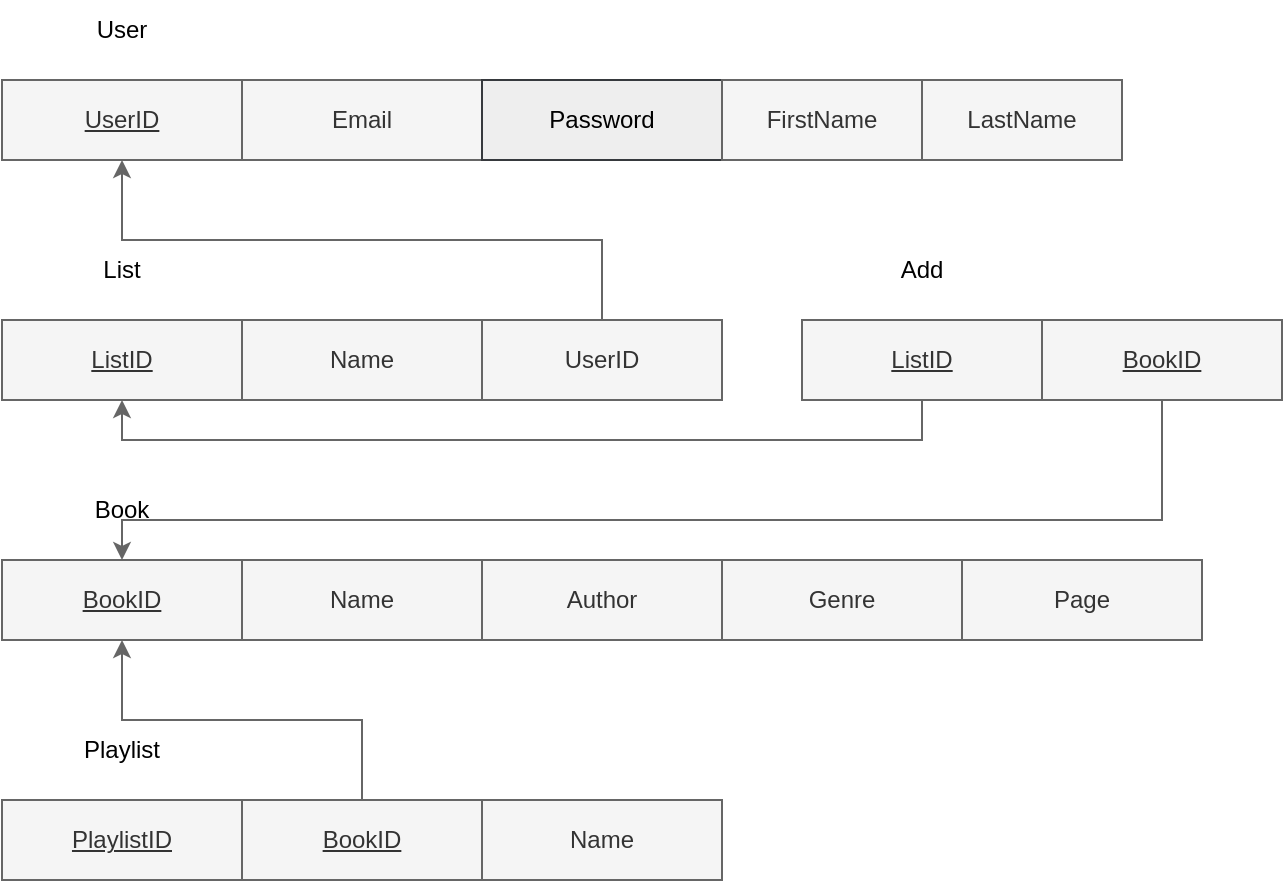 <mxfile version="21.7.4" type="github">
  <diagram name="Página-1" id="8em8w8y3VOQJkTMZPaJ-">
    <mxGraphModel dx="987" dy="525" grid="1" gridSize="10" guides="1" tooltips="1" connect="1" arrows="1" fold="1" page="1" pageScale="1" pageWidth="827" pageHeight="1169" math="0" shadow="0">
      <root>
        <mxCell id="0" />
        <mxCell id="1" parent="0" />
        <mxCell id="TRQr2jrMH7pnlZeJg-85-1" value="&lt;u&gt;UserID&lt;/u&gt;" style="rounded=0;whiteSpace=wrap;html=1;fillColor=#f5f5f5;fontColor=#333333;strokeColor=#666666;" vertex="1" parent="1">
          <mxGeometry x="93" y="160" width="120" height="40" as="geometry" />
        </mxCell>
        <mxCell id="TRQr2jrMH7pnlZeJg-85-9" value="Email" style="rounded=0;whiteSpace=wrap;html=1;fillColor=#f5f5f5;fontColor=#333333;strokeColor=#666666;" vertex="1" parent="1">
          <mxGeometry x="213" y="160" width="120" height="40" as="geometry" />
        </mxCell>
        <mxCell id="TRQr2jrMH7pnlZeJg-85-10" value="User" style="text;html=1;align=center;verticalAlign=middle;whiteSpace=wrap;rounded=0;" vertex="1" parent="1">
          <mxGeometry x="93" y="120" width="120" height="30" as="geometry" />
        </mxCell>
        <mxCell id="TRQr2jrMH7pnlZeJg-85-11" value="Password" style="rounded=0;whiteSpace=wrap;html=1;fillColor=#eeeeee;strokeColor=#36393d;" vertex="1" parent="1">
          <mxGeometry x="333" y="160" width="120" height="40" as="geometry" />
        </mxCell>
        <mxCell id="TRQr2jrMH7pnlZeJg-85-12" value="FirstName" style="rounded=0;whiteSpace=wrap;html=1;fillColor=#f5f5f5;fontColor=#333333;strokeColor=#666666;" vertex="1" parent="1">
          <mxGeometry x="453" y="160" width="100" height="40" as="geometry" />
        </mxCell>
        <mxCell id="TRQr2jrMH7pnlZeJg-85-13" value="LastName" style="rounded=0;whiteSpace=wrap;html=1;fillColor=#f5f5f5;fontColor=#333333;strokeColor=#666666;" vertex="1" parent="1">
          <mxGeometry x="553" y="160" width="100" height="40" as="geometry" />
        </mxCell>
        <mxCell id="TRQr2jrMH7pnlZeJg-85-15" value="&lt;u&gt;ListID&lt;/u&gt;" style="rounded=0;whiteSpace=wrap;html=1;fillColor=#f5f5f5;fontColor=#333333;strokeColor=#666666;" vertex="1" parent="1">
          <mxGeometry x="93" y="280" width="120" height="40" as="geometry" />
        </mxCell>
        <mxCell id="TRQr2jrMH7pnlZeJg-85-16" value="Name" style="rounded=0;whiteSpace=wrap;html=1;fillColor=#f5f5f5;fontColor=#333333;strokeColor=#666666;" vertex="1" parent="1">
          <mxGeometry x="213" y="280" width="120" height="40" as="geometry" />
        </mxCell>
        <mxCell id="TRQr2jrMH7pnlZeJg-85-17" value="List" style="text;html=1;align=center;verticalAlign=middle;whiteSpace=wrap;rounded=0;" vertex="1" parent="1">
          <mxGeometry x="93" y="240" width="120" height="30" as="geometry" />
        </mxCell>
        <mxCell id="TRQr2jrMH7pnlZeJg-85-40" value="" style="edgeStyle=orthogonalEdgeStyle;rounded=0;orthogonalLoop=1;jettySize=auto;html=1;entryX=0.5;entryY=1;entryDx=0;entryDy=0;fillColor=#f5f5f5;strokeColor=#666666;" edge="1" parent="1" source="TRQr2jrMH7pnlZeJg-85-18" target="TRQr2jrMH7pnlZeJg-85-1">
          <mxGeometry relative="1" as="geometry">
            <mxPoint x="153" y="210" as="targetPoint" />
            <Array as="points">
              <mxPoint x="393" y="240" />
              <mxPoint x="153" y="240" />
            </Array>
          </mxGeometry>
        </mxCell>
        <mxCell id="TRQr2jrMH7pnlZeJg-85-18" value="UserID" style="rounded=0;whiteSpace=wrap;html=1;fillColor=#f5f5f5;fontColor=#333333;strokeColor=#666666;" vertex="1" parent="1">
          <mxGeometry x="333" y="280" width="120" height="40" as="geometry" />
        </mxCell>
        <mxCell id="TRQr2jrMH7pnlZeJg-85-21" value="&lt;u&gt;BookID&lt;/u&gt;" style="rounded=0;whiteSpace=wrap;html=1;fillColor=#f5f5f5;fontColor=#333333;strokeColor=#666666;" vertex="1" parent="1">
          <mxGeometry x="93" y="400" width="120" height="40" as="geometry" />
        </mxCell>
        <mxCell id="TRQr2jrMH7pnlZeJg-85-22" value="Name" style="rounded=0;whiteSpace=wrap;html=1;fillColor=#f5f5f5;fontColor=#333333;strokeColor=#666666;" vertex="1" parent="1">
          <mxGeometry x="213" y="400" width="120" height="40" as="geometry" />
        </mxCell>
        <mxCell id="TRQr2jrMH7pnlZeJg-85-23" value="Book" style="text;html=1;align=center;verticalAlign=middle;whiteSpace=wrap;rounded=0;" vertex="1" parent="1">
          <mxGeometry x="93" y="360" width="120" height="30" as="geometry" />
        </mxCell>
        <mxCell id="TRQr2jrMH7pnlZeJg-85-24" value="Author" style="rounded=0;whiteSpace=wrap;html=1;fillColor=#f5f5f5;fontColor=#333333;strokeColor=#666666;" vertex="1" parent="1">
          <mxGeometry x="333" y="400" width="120" height="40" as="geometry" />
        </mxCell>
        <mxCell id="TRQr2jrMH7pnlZeJg-85-25" value="Genre" style="rounded=0;whiteSpace=wrap;html=1;fillColor=#f5f5f5;fontColor=#333333;strokeColor=#666666;" vertex="1" parent="1">
          <mxGeometry x="453" y="400" width="120" height="40" as="geometry" />
        </mxCell>
        <mxCell id="TRQr2jrMH7pnlZeJg-85-26" value="Page" style="rounded=0;whiteSpace=wrap;html=1;fillColor=#f5f5f5;fontColor=#333333;strokeColor=#666666;" vertex="1" parent="1">
          <mxGeometry x="573" y="400" width="120" height="40" as="geometry" />
        </mxCell>
        <mxCell id="TRQr2jrMH7pnlZeJg-85-28" value="&lt;u&gt;PlaylistID&lt;/u&gt;" style="rounded=0;whiteSpace=wrap;html=1;fillColor=#f5f5f5;fontColor=#333333;strokeColor=#666666;" vertex="1" parent="1">
          <mxGeometry x="93" y="520" width="120" height="40" as="geometry" />
        </mxCell>
        <mxCell id="TRQr2jrMH7pnlZeJg-85-44" style="edgeStyle=orthogonalEdgeStyle;rounded=0;orthogonalLoop=1;jettySize=auto;html=1;entryX=0.5;entryY=1;entryDx=0;entryDy=0;fillColor=#f5f5f5;strokeColor=#666666;" edge="1" parent="1" source="TRQr2jrMH7pnlZeJg-85-29" target="TRQr2jrMH7pnlZeJg-85-21">
          <mxGeometry relative="1" as="geometry" />
        </mxCell>
        <mxCell id="TRQr2jrMH7pnlZeJg-85-29" value="&lt;u&gt;BookID&lt;/u&gt;" style="rounded=0;whiteSpace=wrap;html=1;fillColor=#f5f5f5;fontColor=#333333;strokeColor=#666666;" vertex="1" parent="1">
          <mxGeometry x="213" y="520" width="120" height="40" as="geometry" />
        </mxCell>
        <mxCell id="TRQr2jrMH7pnlZeJg-85-30" value="Playlist" style="text;html=1;align=center;verticalAlign=middle;whiteSpace=wrap;rounded=0;" vertex="1" parent="1">
          <mxGeometry x="93" y="480" width="120" height="30" as="geometry" />
        </mxCell>
        <mxCell id="TRQr2jrMH7pnlZeJg-85-31" value="Name" style="rounded=0;whiteSpace=wrap;html=1;fillColor=#f5f5f5;fontColor=#333333;strokeColor=#666666;" vertex="1" parent="1">
          <mxGeometry x="333" y="520" width="120" height="40" as="geometry" />
        </mxCell>
        <mxCell id="TRQr2jrMH7pnlZeJg-85-41" value="" style="edgeStyle=orthogonalEdgeStyle;rounded=0;orthogonalLoop=1;jettySize=auto;html=1;entryX=0.5;entryY=1;entryDx=0;entryDy=0;exitX=0.5;exitY=1;exitDx=0;exitDy=0;fillColor=#f5f5f5;strokeColor=#666666;" edge="1" parent="1" source="TRQr2jrMH7pnlZeJg-85-35" target="TRQr2jrMH7pnlZeJg-85-15">
          <mxGeometry relative="1" as="geometry">
            <mxPoint x="553" y="340" as="sourcePoint" />
            <mxPoint x="153" y="340" as="targetPoint" />
            <Array as="points">
              <mxPoint x="553" y="340" />
              <mxPoint x="153" y="340" />
            </Array>
          </mxGeometry>
        </mxCell>
        <mxCell id="TRQr2jrMH7pnlZeJg-85-35" value="&lt;u&gt;ListID&lt;/u&gt;" style="rounded=0;whiteSpace=wrap;html=1;fillColor=#f5f5f5;fontColor=#333333;strokeColor=#666666;" vertex="1" parent="1">
          <mxGeometry x="493" y="280" width="120" height="40" as="geometry" />
        </mxCell>
        <mxCell id="TRQr2jrMH7pnlZeJg-85-43" style="edgeStyle=orthogonalEdgeStyle;rounded=0;orthogonalLoop=1;jettySize=auto;html=1;fillColor=#f5f5f5;strokeColor=#666666;" edge="1" parent="1" source="TRQr2jrMH7pnlZeJg-85-36" target="TRQr2jrMH7pnlZeJg-85-21">
          <mxGeometry relative="1" as="geometry">
            <Array as="points">
              <mxPoint x="673" y="380" />
              <mxPoint x="153" y="380" />
            </Array>
          </mxGeometry>
        </mxCell>
        <mxCell id="TRQr2jrMH7pnlZeJg-85-36" value="&lt;u&gt;BookID&lt;/u&gt;" style="rounded=0;whiteSpace=wrap;html=1;fillColor=#f5f5f5;fontColor=#333333;strokeColor=#666666;" vertex="1" parent="1">
          <mxGeometry x="613" y="280" width="120" height="40" as="geometry" />
        </mxCell>
        <mxCell id="TRQr2jrMH7pnlZeJg-85-37" value="Add" style="text;html=1;align=center;verticalAlign=middle;whiteSpace=wrap;rounded=0;" vertex="1" parent="1">
          <mxGeometry x="493" y="240" width="120" height="30" as="geometry" />
        </mxCell>
      </root>
    </mxGraphModel>
  </diagram>
</mxfile>
